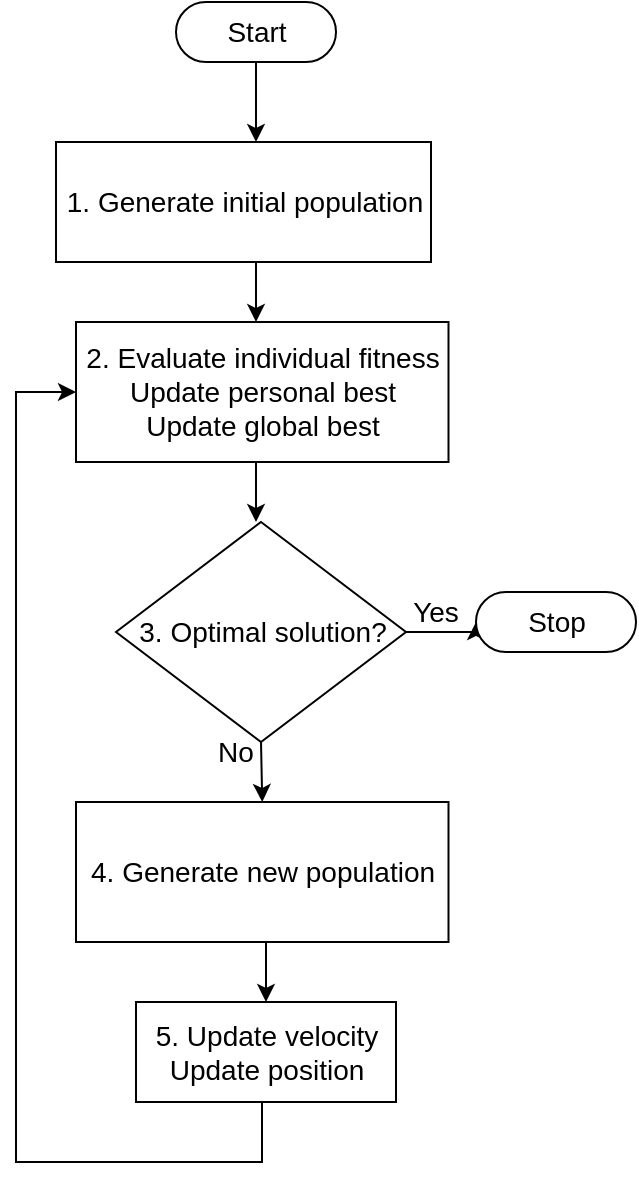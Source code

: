 <mxfile version="17.4.6" type="github">
  <diagram id="iBjuOhT5ulxvrjHh29C7" name="Page-1">
    <mxGraphModel dx="549" dy="1011" grid="1" gridSize="10" guides="0" tooltips="1" connect="1" arrows="1" fold="1" page="1" pageScale="1" pageWidth="827" pageHeight="1169" math="0" shadow="0">
      <root>
        <mxCell id="0" />
        <mxCell id="1" parent="0" />
        <mxCell id="4DZSBZ8nRWweAsXE0eoO-2" style="edgeStyle=orthogonalEdgeStyle;rounded=0;orthogonalLoop=1;jettySize=auto;html=1;exitX=0.5;exitY=0.5;exitDx=0;exitDy=15;exitPerimeter=0;fontSize=14;" edge="1" parent="1" source="4DZSBZ8nRWweAsXE0eoO-1">
          <mxGeometry relative="1" as="geometry">
            <mxPoint x="250" y="120" as="targetPoint" />
          </mxGeometry>
        </mxCell>
        <mxCell id="4DZSBZ8nRWweAsXE0eoO-1" value="Start" style="html=1;dashed=0;whitespace=wrap;shape=mxgraph.dfd.start;fontSize=14;" vertex="1" parent="1">
          <mxGeometry x="210" y="50" width="80" height="30" as="geometry" />
        </mxCell>
        <mxCell id="4DZSBZ8nRWweAsXE0eoO-4" style="edgeStyle=orthogonalEdgeStyle;rounded=0;orthogonalLoop=1;jettySize=auto;html=1;exitX=0.5;exitY=1;exitDx=0;exitDy=0;fontSize=14;" edge="1" parent="1" source="4DZSBZ8nRWweAsXE0eoO-3">
          <mxGeometry relative="1" as="geometry">
            <mxPoint x="250" y="210" as="targetPoint" />
          </mxGeometry>
        </mxCell>
        <mxCell id="4DZSBZ8nRWweAsXE0eoO-3" value="1. Generate initial population" style="html=1;dashed=0;whitespace=wrap;fontSize=14;" vertex="1" parent="1">
          <mxGeometry x="150" y="120" width="187.5" height="60" as="geometry" />
        </mxCell>
        <mxCell id="4DZSBZ8nRWweAsXE0eoO-9" style="edgeStyle=orthogonalEdgeStyle;rounded=0;orthogonalLoop=1;jettySize=auto;html=1;exitX=0.5;exitY=1;exitDx=0;exitDy=0;fontSize=14;" edge="1" parent="1" source="4DZSBZ8nRWweAsXE0eoO-5">
          <mxGeometry relative="1" as="geometry">
            <mxPoint x="250" y="310" as="targetPoint" />
          </mxGeometry>
        </mxCell>
        <mxCell id="4DZSBZ8nRWweAsXE0eoO-5" value="2. Evaluate individual fitness&lt;br&gt;Update personal best&lt;br&gt;Update global best" style="html=1;dashed=0;whitespace=wrap;fontSize=14;" vertex="1" parent="1">
          <mxGeometry x="160" y="210" width="186.25" height="70" as="geometry" />
        </mxCell>
        <mxCell id="4DZSBZ8nRWweAsXE0eoO-11" style="edgeStyle=orthogonalEdgeStyle;rounded=0;orthogonalLoop=1;jettySize=auto;html=1;exitX=1;exitY=0.5;exitDx=0;exitDy=0;fontSize=14;" edge="1" parent="1" source="4DZSBZ8nRWweAsXE0eoO-10">
          <mxGeometry relative="1" as="geometry">
            <mxPoint x="360" y="360" as="targetPoint" />
          </mxGeometry>
        </mxCell>
        <mxCell id="4DZSBZ8nRWweAsXE0eoO-13" style="edgeStyle=orthogonalEdgeStyle;rounded=0;orthogonalLoop=1;jettySize=auto;html=1;exitX=0.5;exitY=1;exitDx=0;exitDy=0;fontSize=14;entryX=0.5;entryY=0;entryDx=0;entryDy=0;" edge="1" parent="1" source="4DZSBZ8nRWweAsXE0eoO-10" target="4DZSBZ8nRWweAsXE0eoO-16">
          <mxGeometry relative="1" as="geometry">
            <mxPoint x="250" y="440" as="targetPoint" />
          </mxGeometry>
        </mxCell>
        <mxCell id="4DZSBZ8nRWweAsXE0eoO-10" value="3. Optimal solution?" style="shape=rhombus;html=1;dashed=0;whitespace=wrap;perimeter=rhombusPerimeter;fontSize=14;" vertex="1" parent="1">
          <mxGeometry x="180" y="310" width="145" height="110" as="geometry" />
        </mxCell>
        <mxCell id="4DZSBZ8nRWweAsXE0eoO-12" value="Stop" style="html=1;dashed=0;whitespace=wrap;shape=mxgraph.dfd.start;fontSize=14;" vertex="1" parent="1">
          <mxGeometry x="360" y="345" width="80" height="30" as="geometry" />
        </mxCell>
        <mxCell id="4DZSBZ8nRWweAsXE0eoO-14" value="Yes" style="text;html=1;strokeColor=none;fillColor=none;align=center;verticalAlign=middle;whiteSpace=wrap;rounded=0;fontSize=14;" vertex="1" parent="1">
          <mxGeometry x="310" y="340" width="60" height="30" as="geometry" />
        </mxCell>
        <mxCell id="4DZSBZ8nRWweAsXE0eoO-15" value="No" style="text;html=1;strokeColor=none;fillColor=none;align=center;verticalAlign=middle;whiteSpace=wrap;rounded=0;fontSize=14;" vertex="1" parent="1">
          <mxGeometry x="210" y="410" width="60" height="30" as="geometry" />
        </mxCell>
        <mxCell id="4DZSBZ8nRWweAsXE0eoO-17" style="edgeStyle=orthogonalEdgeStyle;rounded=0;orthogonalLoop=1;jettySize=auto;html=1;exitX=0.5;exitY=1;exitDx=0;exitDy=0;fontSize=14;entryX=0.5;entryY=0;entryDx=0;entryDy=0;" edge="1" parent="1" source="4DZSBZ8nRWweAsXE0eoO-16" target="4DZSBZ8nRWweAsXE0eoO-18">
          <mxGeometry relative="1" as="geometry">
            <mxPoint x="250" y="540" as="targetPoint" />
          </mxGeometry>
        </mxCell>
        <mxCell id="4DZSBZ8nRWweAsXE0eoO-16" value="4. Generate new population" style="html=1;dashed=0;whitespace=wrap;fontSize=14;" vertex="1" parent="1">
          <mxGeometry x="160" y="450" width="186.25" height="70" as="geometry" />
        </mxCell>
        <mxCell id="4DZSBZ8nRWweAsXE0eoO-19" style="edgeStyle=orthogonalEdgeStyle;rounded=0;orthogonalLoop=1;jettySize=auto;html=1;exitX=0.5;exitY=1;exitDx=0;exitDy=0;fontSize=14;entryX=0;entryY=0.5;entryDx=0;entryDy=0;" edge="1" parent="1" source="4DZSBZ8nRWweAsXE0eoO-18" target="4DZSBZ8nRWweAsXE0eoO-5">
          <mxGeometry relative="1" as="geometry">
            <mxPoint x="120" y="370" as="targetPoint" />
            <Array as="points">
              <mxPoint x="253" y="600" />
              <mxPoint x="253" y="630" />
              <mxPoint x="130" y="630" />
              <mxPoint x="130" y="245" />
            </Array>
          </mxGeometry>
        </mxCell>
        <mxCell id="4DZSBZ8nRWweAsXE0eoO-18" value="5. Update velocity&lt;br&gt;Update position" style="html=1;dashed=0;whitespace=wrap;fontSize=14;" vertex="1" parent="1">
          <mxGeometry x="190" y="550" width="130" height="50" as="geometry" />
        </mxCell>
      </root>
    </mxGraphModel>
  </diagram>
</mxfile>
